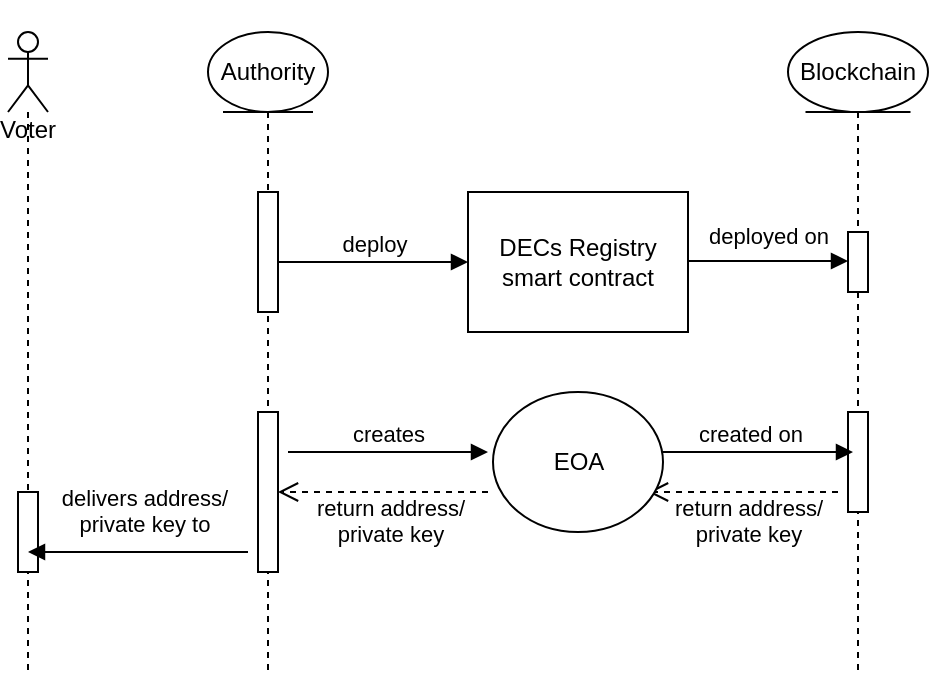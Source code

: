 <mxfile version="24.1.0" type="device" pages="5">
  <diagram name="Phase 0" id="e6x3qJgs_gENNkkKjcja">
    <mxGraphModel dx="1434" dy="840" grid="1" gridSize="10" guides="1" tooltips="1" connect="1" arrows="1" fold="1" page="1" pageScale="1" pageWidth="827" pageHeight="1169" math="0" shadow="0">
      <root>
        <mxCell id="0" />
        <mxCell id="1" parent="0" />
        <mxCell id="GH_fUAD2x4mokAtFUtih-8" value="&lt;div&gt;&lt;br&gt;&lt;/div&gt;&lt;div&gt;&lt;br&gt;&lt;/div&gt;&lt;div&gt;&lt;br&gt;&lt;/div&gt;&lt;div&gt;&lt;br&gt;&lt;/div&gt;&lt;div&gt;Voter&lt;/div&gt;" style="shape=umlLifeline;perimeter=lifelinePerimeter;whiteSpace=wrap;html=1;container=1;dropTarget=0;collapsible=0;recursiveResize=0;outlineConnect=0;portConstraint=eastwest;newEdgeStyle={&quot;curved&quot;:0,&quot;rounded&quot;:0};participant=umlActor;" parent="1" vertex="1">
          <mxGeometry x="100" y="40" width="20" height="320" as="geometry" />
        </mxCell>
        <mxCell id="GH_fUAD2x4mokAtFUtih-22" value="" style="html=1;points=[[0,0,0,0,5],[0,1,0,0,-5],[1,0,0,0,5],[1,1,0,0,-5]];perimeter=orthogonalPerimeter;outlineConnect=0;targetShapes=umlLifeline;portConstraint=eastwest;newEdgeStyle={&quot;curved&quot;:0,&quot;rounded&quot;:0};" parent="GH_fUAD2x4mokAtFUtih-8" vertex="1">
          <mxGeometry x="5" y="230" width="10" height="40" as="geometry" />
        </mxCell>
        <mxCell id="GH_fUAD2x4mokAtFUtih-9" value="Authority" style="shape=umlLifeline;perimeter=lifelinePerimeter;whiteSpace=wrap;html=1;container=1;dropTarget=0;collapsible=0;recursiveResize=0;outlineConnect=0;portConstraint=eastwest;newEdgeStyle={&quot;curved&quot;:0,&quot;rounded&quot;:0};participant=umlEntity;" parent="1" vertex="1">
          <mxGeometry x="200" y="40" width="60" height="320" as="geometry" />
        </mxCell>
        <mxCell id="GH_fUAD2x4mokAtFUtih-13" value="" style="html=1;points=[[0,0,0,0,5],[0,1,0,0,-5],[1,0,0,0,5],[1,1,0,0,-5]];perimeter=orthogonalPerimeter;outlineConnect=0;targetShapes=umlLifeline;portConstraint=eastwest;newEdgeStyle={&quot;curved&quot;:0,&quot;rounded&quot;:0};" parent="GH_fUAD2x4mokAtFUtih-9" vertex="1">
          <mxGeometry x="25" y="80" width="10" height="60" as="geometry" />
        </mxCell>
        <mxCell id="GH_fUAD2x4mokAtFUtih-19" value="" style="html=1;points=[[0,0,0,0,5],[0,1,0,0,-5],[1,0,0,0,5],[1,1,0,0,-5]];perimeter=orthogonalPerimeter;outlineConnect=0;targetShapes=umlLifeline;portConstraint=eastwest;newEdgeStyle={&quot;curved&quot;:0,&quot;rounded&quot;:0};" parent="GH_fUAD2x4mokAtFUtih-9" vertex="1">
          <mxGeometry x="25" y="190" width="10" height="80" as="geometry" />
        </mxCell>
        <mxCell id="GH_fUAD2x4mokAtFUtih-10" value="DECs Registry smart contract" style="html=1;whiteSpace=wrap;" parent="1" vertex="1">
          <mxGeometry x="330" y="120" width="110" height="70" as="geometry" />
        </mxCell>
        <mxCell id="GH_fUAD2x4mokAtFUtih-12" value="Blockchain" style="shape=umlLifeline;perimeter=lifelinePerimeter;whiteSpace=wrap;html=1;container=1;dropTarget=0;collapsible=0;recursiveResize=0;outlineConnect=0;portConstraint=eastwest;newEdgeStyle={&quot;curved&quot;:0,&quot;rounded&quot;:0};participant=umlEntity;" parent="1" vertex="1">
          <mxGeometry x="490" y="40" width="70" height="320" as="geometry" />
        </mxCell>
        <mxCell id="GH_fUAD2x4mokAtFUtih-17" value="" style="html=1;points=[[0,0,0,0,5],[0,1,0,0,-5],[1,0,0,0,5],[1,1,0,0,-5]];perimeter=orthogonalPerimeter;outlineConnect=0;targetShapes=umlLifeline;portConstraint=eastwest;newEdgeStyle={&quot;curved&quot;:0,&quot;rounded&quot;:0};" parent="GH_fUAD2x4mokAtFUtih-12" vertex="1">
          <mxGeometry x="30" y="100" width="10" height="30" as="geometry" />
        </mxCell>
        <mxCell id="A4dbit_KM2M5eviKp5nF-6" value="" style="html=1;points=[[0,0,0,0,5],[0,1,0,0,-5],[1,0,0,0,5],[1,1,0,0,-5]];perimeter=orthogonalPerimeter;outlineConnect=0;targetShapes=umlLifeline;portConstraint=eastwest;newEdgeStyle={&quot;curved&quot;:0,&quot;rounded&quot;:0};" parent="GH_fUAD2x4mokAtFUtih-12" vertex="1">
          <mxGeometry x="30" y="190" width="10" height="50" as="geometry" />
        </mxCell>
        <mxCell id="GH_fUAD2x4mokAtFUtih-14" value="deploy" style="html=1;verticalAlign=bottom;endArrow=block;curved=0;rounded=0;entryX=0;entryY=0.5;entryDx=0;entryDy=0;" parent="1" source="GH_fUAD2x4mokAtFUtih-13" target="GH_fUAD2x4mokAtFUtih-10" edge="1">
          <mxGeometry relative="1" as="geometry">
            <mxPoint x="240" y="160" as="sourcePoint" />
            <mxPoint x="320" y="135" as="targetPoint" />
          </mxGeometry>
        </mxCell>
        <mxCell id="GH_fUAD2x4mokAtFUtih-15" value="return address/&lt;div&gt;private key&lt;/div&gt;" style="html=1;verticalAlign=bottom;endArrow=open;dashed=1;endSize=8;curved=0;rounded=0;exitX=0;exitY=0.75;exitDx=0;exitDy=0;" parent="1" edge="1">
          <mxGeometry x="-0.053" y="30" relative="1" as="geometry">
            <mxPoint x="420" y="270" as="targetPoint" />
            <mxPoint x="515" y="270" as="sourcePoint" />
            <mxPoint as="offset" />
          </mxGeometry>
        </mxCell>
        <mxCell id="GH_fUAD2x4mokAtFUtih-18" value="deployed on" style="html=1;verticalAlign=bottom;endArrow=block;curved=0;rounded=0;" parent="1" edge="1">
          <mxGeometry y="5" width="80" relative="1" as="geometry">
            <mxPoint x="440" y="154.5" as="sourcePoint" />
            <mxPoint x="520" y="154.5" as="targetPoint" />
            <mxPoint y="1" as="offset" />
          </mxGeometry>
        </mxCell>
        <mxCell id="GH_fUAD2x4mokAtFUtih-21" value="delivers address/&lt;div&gt;private key to&lt;/div&gt;" style="html=1;verticalAlign=bottom;endArrow=block;curved=0;rounded=0;" parent="1" target="GH_fUAD2x4mokAtFUtih-8" edge="1">
          <mxGeometry x="-0.048" y="-5" width="80" relative="1" as="geometry">
            <mxPoint x="220" y="300" as="sourcePoint" />
            <mxPoint x="130" y="295" as="targetPoint" />
            <mxPoint as="offset" />
          </mxGeometry>
        </mxCell>
        <mxCell id="A4dbit_KM2M5eviKp5nF-5" value="creates" style="html=1;verticalAlign=bottom;endArrow=block;curved=0;rounded=0;" parent="1" edge="1">
          <mxGeometry width="80" relative="1" as="geometry">
            <mxPoint x="240" y="250" as="sourcePoint" />
            <mxPoint x="340" y="250" as="targetPoint" />
          </mxGeometry>
        </mxCell>
        <mxCell id="A4dbit_KM2M5eviKp5nF-7" value="EOA" style="ellipse;whiteSpace=wrap;html=1;" parent="1" vertex="1">
          <mxGeometry x="342.5" y="220" width="85" height="70" as="geometry" />
        </mxCell>
        <mxCell id="A4dbit_KM2M5eviKp5nF-8" value="created on" style="html=1;verticalAlign=bottom;endArrow=block;curved=0;rounded=0;entryX=0;entryY=0.5;entryDx=0;entryDy=0;" parent="1" edge="1">
          <mxGeometry x="-0.105" relative="1" as="geometry">
            <mxPoint x="427.5" y="250" as="sourcePoint" />
            <mxPoint x="522.5" y="250" as="targetPoint" />
            <mxPoint x="1" as="offset" />
          </mxGeometry>
        </mxCell>
        <mxCell id="1K_Xhqnlfc2-3vvI3pgU-3" value="return address/&lt;div&gt;private key&lt;/div&gt;" style="html=1;verticalAlign=bottom;endArrow=open;dashed=1;endSize=8;curved=0;rounded=0;" parent="1" edge="1">
          <mxGeometry x="-0.053" y="30" relative="1" as="geometry">
            <mxPoint x="235" y="270" as="targetPoint" />
            <mxPoint x="340" y="270" as="sourcePoint" />
            <mxPoint as="offset" />
          </mxGeometry>
        </mxCell>
      </root>
    </mxGraphModel>
  </diagram>
  <diagram id="NoQCu1OatdOnw4WOUw8r" name="Phase 1">
    <mxGraphModel dx="1434" dy="840" grid="1" gridSize="10" guides="1" tooltips="1" connect="1" arrows="1" fold="1" page="1" pageScale="1" pageWidth="827" pageHeight="1169" math="0" shadow="0">
      <root>
        <mxCell id="0" />
        <mxCell id="1" parent="0" />
        <mxCell id="sJNBBiAJUdEDfHuU6dVp-1" value="&lt;div&gt;&lt;br&gt;&lt;/div&gt;&lt;div&gt;&lt;br&gt;&lt;/div&gt;&lt;div&gt;&lt;br&gt;&lt;/div&gt;&lt;div&gt;&lt;br&gt;&lt;/div&gt;&lt;div&gt;Admin&lt;/div&gt;" style="shape=umlLifeline;perimeter=lifelinePerimeter;whiteSpace=wrap;html=1;container=1;dropTarget=0;collapsible=0;recursiveResize=0;outlineConnect=0;portConstraint=eastwest;newEdgeStyle={&quot;curved&quot;:0,&quot;rounded&quot;:0};participant=umlActor;" parent="1" vertex="1">
          <mxGeometry x="90" y="30" width="20" height="250" as="geometry" />
        </mxCell>
        <mxCell id="sJNBBiAJUdEDfHuU6dVp-2" value="" style="html=1;points=[[0,0,0,0,5],[0,1,0,0,-5],[1,0,0,0,5],[1,1,0,0,-5]];perimeter=orthogonalPerimeter;outlineConnect=0;targetShapes=umlLifeline;portConstraint=eastwest;newEdgeStyle={&quot;curved&quot;:0,&quot;rounded&quot;:0};" parent="sJNBBiAJUdEDfHuU6dVp-1" vertex="1">
          <mxGeometry x="5" y="90" width="10" height="40" as="geometry" />
        </mxCell>
        <mxCell id="Ed5OdIrdZyURWfjokyo--1" value="Server" style="shape=umlLifeline;perimeter=lifelinePerimeter;whiteSpace=wrap;html=1;container=1;dropTarget=0;collapsible=0;recursiveResize=0;outlineConnect=0;portConstraint=eastwest;newEdgeStyle={&quot;curved&quot;:0,&quot;rounded&quot;:0};participant=umlEntity;" parent="1" vertex="1">
          <mxGeometry x="200" y="40" width="60" height="240" as="geometry" />
        </mxCell>
        <mxCell id="Ed5OdIrdZyURWfjokyo--2" value="" style="html=1;points=[[0,0,0,0,5],[0,1,0,0,-5],[1,0,0,0,5],[1,1,0,0,-5]];perimeter=orthogonalPerimeter;outlineConnect=0;targetShapes=umlLifeline;portConstraint=eastwest;newEdgeStyle={&quot;curved&quot;:0,&quot;rounded&quot;:0};" parent="Ed5OdIrdZyURWfjokyo--1" vertex="1">
          <mxGeometry x="25" y="80" width="10" height="40" as="geometry" />
        </mxCell>
        <mxCell id="Ed5OdIrdZyURWfjokyo--4" value="Database" style="shape=umlLifeline;perimeter=lifelinePerimeter;whiteSpace=wrap;html=1;container=1;dropTarget=0;collapsible=0;recursiveResize=0;outlineConnect=0;portConstraint=eastwest;newEdgeStyle={&quot;curved&quot;:0,&quot;rounded&quot;:0};participant=umlEntity;" parent="1" vertex="1">
          <mxGeometry x="340" y="40" width="60" height="240" as="geometry" />
        </mxCell>
        <mxCell id="Ed5OdIrdZyURWfjokyo--5" value="" style="html=1;points=[[0,0,0,0,5],[0,1,0,0,-5],[1,0,0,0,5],[1,1,0,0,-5]];perimeter=orthogonalPerimeter;outlineConnect=0;targetShapes=umlLifeline;portConstraint=eastwest;newEdgeStyle={&quot;curved&quot;:0,&quot;rounded&quot;:0};" parent="Ed5OdIrdZyURWfjokyo--4" vertex="1">
          <mxGeometry x="25" y="80" width="10" height="40" as="geometry" />
        </mxCell>
        <mxCell id="Ed5OdIrdZyURWfjokyo--7" value="open election" style="html=1;verticalAlign=bottom;endArrow=block;curved=0;rounded=0;" parent="1" edge="1">
          <mxGeometry x="0.004" width="80" relative="1" as="geometry">
            <mxPoint x="110" y="130" as="sourcePoint" />
            <mxPoint x="220" y="130" as="targetPoint" />
            <mxPoint as="offset" />
          </mxGeometry>
        </mxCell>
        <mxCell id="Ed5OdIrdZyURWfjokyo--8" value="stores election data into" style="html=1;verticalAlign=bottom;endArrow=block;curved=0;rounded=0;" parent="1" edge="1">
          <mxGeometry x="0.004" width="80" relative="1" as="geometry">
            <mxPoint x="240" y="150" as="sourcePoint" />
            <mxPoint x="360" y="150" as="targetPoint" />
            <mxPoint as="offset" />
          </mxGeometry>
        </mxCell>
      </root>
    </mxGraphModel>
  </diagram>
  <diagram id="5Izc7KiPj4R-ELGBh33C" name="Phase 2">
    <mxGraphModel dx="1434" dy="840" grid="1" gridSize="10" guides="1" tooltips="1" connect="1" arrows="1" fold="1" page="1" pageScale="1" pageWidth="827" pageHeight="1169" math="0" shadow="0">
      <root>
        <mxCell id="0" />
        <mxCell id="1" parent="0" />
        <mxCell id="SRMCszFjY40dFI_bmKHa-3" value="&lt;div&gt;&lt;br&gt;&lt;/div&gt;&lt;div&gt;&lt;br&gt;&lt;/div&gt;&lt;div&gt;&lt;br&gt;&lt;/div&gt;&lt;div&gt;&lt;br&gt;&lt;/div&gt;&lt;div&gt;Admin&lt;/div&gt;" style="shape=umlLifeline;perimeter=lifelinePerimeter;whiteSpace=wrap;html=1;container=1;dropTarget=0;collapsible=0;recursiveResize=0;outlineConnect=0;portConstraint=eastwest;newEdgeStyle={&quot;curved&quot;:0,&quot;rounded&quot;:0};participant=umlActor;" parent="1" vertex="1">
          <mxGeometry x="180" y="40" width="20" height="150" as="geometry" />
        </mxCell>
        <mxCell id="SRMCszFjY40dFI_bmKHa-4" value="" style="html=1;points=[[0,0,0,0,5],[0,1,0,0,-5],[1,0,0,0,5],[1,1,0,0,-5]];perimeter=orthogonalPerimeter;outlineConnect=0;targetShapes=umlLifeline;portConstraint=eastwest;newEdgeStyle={&quot;curved&quot;:0,&quot;rounded&quot;:0};" parent="SRMCszFjY40dFI_bmKHa-3" vertex="1">
          <mxGeometry x="5" y="80" width="10" height="40" as="geometry" />
        </mxCell>
        <mxCell id="E6JM3r35OhGaWRilWUMJ-1" value="Server" style="shape=umlLifeline;perimeter=lifelinePerimeter;whiteSpace=wrap;html=1;container=1;dropTarget=0;collapsible=0;recursiveResize=0;outlineConnect=0;portConstraint=eastwest;newEdgeStyle={&quot;curved&quot;:0,&quot;rounded&quot;:0};participant=umlEntity;" parent="1" vertex="1">
          <mxGeometry x="300" y="40" width="60" height="160" as="geometry" />
        </mxCell>
        <mxCell id="E6JM3r35OhGaWRilWUMJ-2" value="" style="html=1;points=[[0,0,0,0,5],[0,1,0,0,-5],[1,0,0,0,5],[1,1,0,0,-5]];perimeter=orthogonalPerimeter;outlineConnect=0;targetShapes=umlLifeline;portConstraint=eastwest;newEdgeStyle={&quot;curved&quot;:0,&quot;rounded&quot;:0};" parent="E6JM3r35OhGaWRilWUMJ-1" vertex="1">
          <mxGeometry x="25" y="80" width="10" height="40" as="geometry" />
        </mxCell>
        <mxCell id="4NuapqKeyh0oyqO7SUHE-1" value="set voting&amp;nbsp;&lt;div&gt;time interval&lt;/div&gt;" style="html=1;verticalAlign=bottom;endArrow=block;curved=0;rounded=0;" parent="1" edge="1">
          <mxGeometry width="80" relative="1" as="geometry">
            <mxPoint x="200" y="130" as="sourcePoint" />
            <mxPoint x="320" y="130" as="targetPoint" />
            <mxPoint as="offset" />
          </mxGeometry>
        </mxCell>
        <mxCell id="4NuapqKeyh0oyqO7SUHE-2" value="generates" style="html=1;verticalAlign=bottom;endArrow=block;curved=0;rounded=0;" parent="1" edge="1">
          <mxGeometry x="0.004" width="80" relative="1" as="geometry">
            <mxPoint x="340" y="150" as="sourcePoint" />
            <mxPoint x="440" y="150" as="targetPoint" />
            <mxPoint as="offset" />
          </mxGeometry>
        </mxCell>
        <mxCell id="GkN66eoURgE8FjJkwGX_-1" value="Blockchain" style="shape=umlLifeline;perimeter=lifelinePerimeter;whiteSpace=wrap;html=1;container=1;dropTarget=0;collapsible=0;recursiveResize=0;outlineConnect=0;portConstraint=eastwest;newEdgeStyle={&quot;curved&quot;:0,&quot;rounded&quot;:0};participant=umlEntity;" parent="1" vertex="1">
          <mxGeometry x="650" y="40" width="70" height="160" as="geometry" />
        </mxCell>
        <mxCell id="GkN66eoURgE8FjJkwGX_-2" value="" style="html=1;points=[[0,0,0,0,5],[0,1,0,0,-5],[1,0,0,0,5],[1,1,0,0,-5]];perimeter=orthogonalPerimeter;outlineConnect=0;targetShapes=umlLifeline;portConstraint=eastwest;newEdgeStyle={&quot;curved&quot;:0,&quot;rounded&quot;:0};" parent="GkN66eoURgE8FjJkwGX_-1" vertex="1">
          <mxGeometry x="30" y="100" width="10" height="30" as="geometry" />
        </mxCell>
        <mxCell id="EPsPika1HyHbAPFCgb5I-1" value="deployed on" style="html=1;verticalAlign=bottom;endArrow=block;curved=0;rounded=0;" parent="1" edge="1">
          <mxGeometry y="5" width="80" relative="1" as="geometry">
            <mxPoint x="540" y="160" as="sourcePoint" />
            <mxPoint x="680" y="160" as="targetPoint" />
            <mxPoint y="1" as="offset" />
          </mxGeometry>
        </mxCell>
        <mxCell id="EPsPika1HyHbAPFCgb5I-8" value="Election&lt;div&gt;smart contract&lt;/div&gt;" style="shape=umlLifeline;perimeter=lifelinePerimeter;whiteSpace=wrap;html=1;container=1;dropTarget=0;collapsible=0;recursiveResize=0;outlineConnect=0;portConstraint=eastwest;newEdgeStyle={&quot;curved&quot;:0,&quot;rounded&quot;:0};" parent="1" vertex="1">
          <mxGeometry x="440" y="130" width="100" height="70" as="geometry" />
        </mxCell>
      </root>
    </mxGraphModel>
  </diagram>
  <diagram id="zZosiVp-YWBaovB7Imp7" name="Phase 3">
    <mxGraphModel dx="1434" dy="840" grid="1" gridSize="10" guides="1" tooltips="1" connect="1" arrows="1" fold="1" page="1" pageScale="1" pageWidth="827" pageHeight="1169" math="0" shadow="0">
      <root>
        <mxCell id="0" />
        <mxCell id="1" parent="0" />
        <mxCell id="goNH8HezGaLeeawMrHnU-1" value="&lt;div&gt;&lt;br&gt;&lt;/div&gt;&lt;div&gt;&lt;br&gt;&lt;/div&gt;&lt;div&gt;&lt;br&gt;&lt;/div&gt;&lt;div&gt;&lt;br&gt;&lt;/div&gt;&lt;div&gt;Voter&lt;/div&gt;" style="shape=umlLifeline;perimeter=lifelinePerimeter;whiteSpace=wrap;html=1;container=1;dropTarget=0;collapsible=0;recursiveResize=0;outlineConnect=0;portConstraint=eastwest;newEdgeStyle={&quot;curved&quot;:0,&quot;rounded&quot;:0};participant=umlActor;" parent="1" vertex="1">
          <mxGeometry x="70" y="30" width="20" height="450" as="geometry" />
        </mxCell>
        <mxCell id="KXTl5VzKhg5Rg3UinKFv-2" value="" style="html=1;points=[[0,0,0,0,5],[0,1,0,0,-5],[1,0,0,0,5],[1,1,0,0,-5]];perimeter=orthogonalPerimeter;outlineConnect=0;targetShapes=umlLifeline;portConstraint=eastwest;newEdgeStyle={&quot;curved&quot;:0,&quot;rounded&quot;:0};" parent="goNH8HezGaLeeawMrHnU-1" vertex="1">
          <mxGeometry x="5" y="200" width="10" height="40" as="geometry" />
        </mxCell>
        <mxCell id="-KSzl5zU-ie-uo98tyW4-1" value="" style="html=1;points=[[0,0,0,0,5],[0,1,0,0,-5],[1,0,0,0,5],[1,1,0,0,-5]];perimeter=orthogonalPerimeter;outlineConnect=0;targetShapes=umlLifeline;portConstraint=eastwest;newEdgeStyle={&quot;curved&quot;:0,&quot;rounded&quot;:0};" parent="goNH8HezGaLeeawMrHnU-1" vertex="1">
          <mxGeometry x="5" y="310" width="10" height="40" as="geometry" />
        </mxCell>
        <mxCell id="-KSzl5zU-ie-uo98tyW4-2" value="generates&lt;div&gt;vote proof&lt;/div&gt;&lt;div&gt;&lt;br&gt;&lt;/div&gt;" style="html=1;align=left;spacingLeft=2;endArrow=block;rounded=0;edgeStyle=orthogonalEdgeStyle;curved=0;rounded=0;" parent="goNH8HezGaLeeawMrHnU-1" target="-KSzl5zU-ie-uo98tyW4-1" edge="1">
          <mxGeometry relative="1" as="geometry">
            <mxPoint x="10" y="290" as="sourcePoint" />
            <Array as="points">
              <mxPoint x="40" y="320" />
            </Array>
          </mxGeometry>
        </mxCell>
        <mxCell id="vIXZ-QmELPGEnmu2ifY2-1" value="Server" style="shape=umlLifeline;perimeter=lifelinePerimeter;whiteSpace=wrap;html=1;container=1;dropTarget=0;collapsible=0;recursiveResize=0;outlineConnect=0;portConstraint=eastwest;newEdgeStyle={&quot;curved&quot;:0,&quot;rounded&quot;:0};participant=umlEntity;" parent="1" vertex="1">
          <mxGeometry x="260" y="40" width="60" height="440" as="geometry" />
        </mxCell>
        <mxCell id="vIXZ-QmELPGEnmu2ifY2-2" value="" style="html=1;points=[[0,0,0,0,5],[0,1,0,0,-5],[1,0,0,0,5],[1,1,0,0,-5]];perimeter=orthogonalPerimeter;outlineConnect=0;targetShapes=umlLifeline;portConstraint=eastwest;newEdgeStyle={&quot;curved&quot;:0,&quot;rounded&quot;:0};" parent="vIXZ-QmELPGEnmu2ifY2-1" vertex="1">
          <mxGeometry x="25" y="100" width="10" height="30" as="geometry" />
        </mxCell>
        <mxCell id="QeTYcE9kpcanLecNayw2-1" value="" style="html=1;points=[[0,0,0,0,5],[0,1,0,0,-5],[1,0,0,0,5],[1,1,0,0,-5]];perimeter=orthogonalPerimeter;outlineConnect=0;targetShapes=umlLifeline;portConstraint=eastwest;newEdgeStyle={&quot;curved&quot;:0,&quot;rounded&quot;:0};" parent="vIXZ-QmELPGEnmu2ifY2-1" vertex="1">
          <mxGeometry x="25" y="190" width="10" height="40" as="geometry" />
        </mxCell>
        <mxCell id="SCK28qWo-oikkdYFphkH-1" value="&lt;div&gt;Election smart contract&lt;/div&gt;" style="shape=umlLifeline;perimeter=lifelinePerimeter;whiteSpace=wrap;html=1;container=1;dropTarget=0;collapsible=0;recursiveResize=0;outlineConnect=0;portConstraint=eastwest;newEdgeStyle={&quot;curved&quot;:0,&quot;rounded&quot;:0};" parent="1" vertex="1">
          <mxGeometry x="364" y="60" width="100" height="420" as="geometry" />
        </mxCell>
        <mxCell id="SCK28qWo-oikkdYFphkH-2" value="" style="html=1;points=[[0,0,0,0,5],[0,1,0,0,-5],[1,0,0,0,5],[1,1,0,0,-5]];perimeter=orthogonalPerimeter;outlineConnect=0;targetShapes=umlLifeline;portConstraint=eastwest;newEdgeStyle={&quot;curved&quot;:0,&quot;rounded&quot;:0};" parent="SCK28qWo-oikkdYFphkH-1" vertex="1">
          <mxGeometry x="45" y="80" width="10" height="30" as="geometry" />
        </mxCell>
        <mxCell id="-KSzl5zU-ie-uo98tyW4-4" value="" style="html=1;points=[[0,0,0,0,5],[0,1,0,0,-5],[1,0,0,0,5],[1,1,0,0,-5]];perimeter=orthogonalPerimeter;outlineConnect=0;targetShapes=umlLifeline;portConstraint=eastwest;newEdgeStyle={&quot;curved&quot;:0,&quot;rounded&quot;:0};" parent="SCK28qWo-oikkdYFphkH-1" vertex="1">
          <mxGeometry x="45" y="300" width="10" height="110" as="geometry" />
        </mxCell>
        <mxCell id="SCK28qWo-oikkdYFphkH-5" value="starts election to" style="html=1;verticalAlign=bottom;endArrow=block;curved=0;rounded=0;" parent="1" edge="1">
          <mxGeometry width="80" relative="1" as="geometry">
            <mxPoint x="300" y="150.5" as="sourcePoint" />
            <mxPoint x="405" y="150" as="targetPoint" />
            <mxPoint as="offset" />
          </mxGeometry>
        </mxCell>
        <mxCell id="EeQPAeaCX3lDzV_ncccR-1" value="Blockchain" style="shape=umlLifeline;perimeter=lifelinePerimeter;whiteSpace=wrap;html=1;container=1;dropTarget=0;collapsible=0;recursiveResize=0;outlineConnect=0;portConstraint=eastwest;newEdgeStyle={&quot;curved&quot;:0,&quot;rounded&quot;:0};participant=umlEntity;" parent="1" vertex="1">
          <mxGeometry x="560" y="35" width="70" height="445" as="geometry" />
        </mxCell>
        <mxCell id="EeQPAeaCX3lDzV_ncccR-2" value="" style="html=1;points=[[0,0,0,0,5],[0,1,0,0,-5],[1,0,0,0,5],[1,1,0,0,-5]];perimeter=orthogonalPerimeter;outlineConnect=0;targetShapes=umlLifeline;portConstraint=eastwest;newEdgeStyle={&quot;curved&quot;:0,&quot;rounded&quot;:0};" parent="EeQPAeaCX3lDzV_ncccR-1" vertex="1">
          <mxGeometry x="30" y="110" width="10" height="20" as="geometry" />
        </mxCell>
        <mxCell id="J-Lt1dyoUkcIlV_IkDSS-1" value="transation registered to" style="html=1;verticalAlign=bottom;endArrow=block;curved=0;rounded=0;" parent="1" target="EeQPAeaCX3lDzV_ncccR-1" edge="1">
          <mxGeometry y="5" width="80" relative="1" as="geometry">
            <mxPoint x="420" y="160" as="sourcePoint" />
            <mxPoint x="530" y="160" as="targetPoint" />
            <mxPoint y="1" as="offset" />
          </mxGeometry>
        </mxCell>
        <mxCell id="KXTl5VzKhg5Rg3UinKFv-1" value="logins to" style="html=1;verticalAlign=bottom;endArrow=block;curved=0;rounded=0;" parent="1" edge="1">
          <mxGeometry x="0.004" width="80" relative="1" as="geometry">
            <mxPoint x="90" y="240" as="sourcePoint" />
            <mxPoint x="280" y="240" as="targetPoint" />
            <mxPoint as="offset" />
          </mxGeometry>
        </mxCell>
        <mxCell id="ayi-7XHrrRmY-YRN1_V2-1" value="authenticate" style="html=1;verticalAlign=bottom;endArrow=open;dashed=1;endSize=8;curved=0;rounded=0;" parent="1" edge="1">
          <mxGeometry relative="1" as="geometry">
            <mxPoint x="280" y="260" as="sourcePoint" />
            <mxPoint x="90" y="260" as="targetPoint" />
          </mxGeometry>
        </mxCell>
        <mxCell id="-KSzl5zU-ie-uo98tyW4-3" value="sends vote proof to" style="html=1;verticalAlign=bottom;endArrow=block;curved=0;rounded=0;" parent="1" edge="1">
          <mxGeometry width="80" relative="1" as="geometry">
            <mxPoint x="85" y="370.5" as="sourcePoint" />
            <mxPoint x="400" y="371" as="targetPoint" />
            <mxPoint as="offset" />
          </mxGeometry>
        </mxCell>
        <mxCell id="-mMRWppJ31nERJJqVhb_-1" value="DECs Registry&amp;nbsp;&lt;div&gt;&lt;span style=&quot;background-color: initial;&quot;&gt;&amp;nbsp;smart contract&lt;/span&gt;&lt;/div&gt;" style="shape=umlLifeline;perimeter=lifelinePerimeter;whiteSpace=wrap;html=1;container=1;dropTarget=0;collapsible=0;recursiveResize=0;outlineConnect=0;portConstraint=eastwest;newEdgeStyle={&quot;curved&quot;:0,&quot;rounded&quot;:0};size=40;" parent="1" vertex="1">
          <mxGeometry x="460" y="220" width="120" height="260" as="geometry" />
        </mxCell>
        <mxCell id="-mMRWppJ31nERJJqVhb_-2" value="" style="html=1;points=[[0,0,0,0,5],[0,1,0,0,-5],[1,0,0,0,5],[1,1,0,0,-5]];perimeter=orthogonalPerimeter;outlineConnect=0;targetShapes=umlLifeline;portConstraint=eastwest;newEdgeStyle={&quot;curved&quot;:0,&quot;rounded&quot;:0};" parent="-mMRWppJ31nERJJqVhb_-1" vertex="1">
          <mxGeometry x="55" y="140" width="10" height="110" as="geometry" />
        </mxCell>
        <mxCell id="-mMRWppJ31nERJJqVhb_-3" value="cheks vote rights&amp;nbsp;&lt;div&gt;and stamps&lt;/div&gt;" style="html=1;verticalAlign=bottom;endArrow=block;curved=0;rounded=0;" parent="1" edge="1">
          <mxGeometry width="80" relative="1" as="geometry">
            <mxPoint x="420" y="390" as="sourcePoint" />
            <mxPoint x="511" y="391" as="targetPoint" />
            <mxPoint as="offset" />
          </mxGeometry>
        </mxCell>
        <mxCell id="wuiF6nLG4lqq16JdQb5I-2" value="registers&lt;div&gt;the vote to&lt;/div&gt;" style="html=1;verticalAlign=bottom;endArrow=block;curved=0;rounded=0;" parent="1" edge="1">
          <mxGeometry width="80" relative="1" as="geometry">
            <mxPoint x="420" y="420" as="sourcePoint" />
            <mxPoint x="511" y="421" as="targetPoint" />
            <mxPoint as="offset" />
          </mxGeometry>
        </mxCell>
        <mxCell id="wuiF6nLG4lqq16JdQb5I-3" value="registers new&lt;div&gt;stamp to&lt;/div&gt;" style="html=1;verticalAlign=bottom;endArrow=block;curved=0;rounded=0;" parent="1" edge="1">
          <mxGeometry x="-0.114" y="-30" width="80" relative="1" as="geometry">
            <mxPoint x="420" y="450" as="sourcePoint" />
            <mxPoint x="511" y="451" as="targetPoint" />
            <mxPoint as="offset" />
          </mxGeometry>
        </mxCell>
        <mxCell id="wuiF6nLG4lqq16JdQb5I-4" value="transation&lt;div&gt;registered to&lt;/div&gt;" style="html=1;verticalAlign=bottom;endArrow=block;curved=0;rounded=0;" parent="1" edge="1">
          <mxGeometry y="5" width="80" relative="1" as="geometry">
            <mxPoint x="530" y="460" as="sourcePoint" />
            <mxPoint x="590" y="460" as="targetPoint" />
            <mxPoint y="1" as="offset" />
          </mxGeometry>
        </mxCell>
      </root>
    </mxGraphModel>
  </diagram>
  <diagram id="pJ4clekm_7dWocKI8Cz8" name="Phase 4">
    <mxGraphModel dx="1434" dy="840" grid="1" gridSize="10" guides="1" tooltips="1" connect="1" arrows="1" fold="1" page="1" pageScale="1" pageWidth="827" pageHeight="1169" math="0" shadow="0">
      <root>
        <mxCell id="0" />
        <mxCell id="1" parent="0" />
        <mxCell id="Y5Ubu_VTPjcvWwLFPu3r-1" value="&lt;div&gt;&lt;br&gt;&lt;/div&gt;&lt;div&gt;&lt;br&gt;&lt;/div&gt;&lt;div&gt;&lt;br&gt;&lt;/div&gt;&lt;div&gt;&lt;br&gt;&lt;/div&gt;&lt;div&gt;&lt;br&gt;&lt;/div&gt;&lt;div&gt;&lt;br&gt;&lt;/div&gt;&lt;div&gt;&lt;br&gt;&lt;/div&gt;&lt;div&gt;Voter or Anonymous user&lt;/div&gt;&lt;div&gt;&lt;br&gt;&lt;/div&gt;" style="shape=umlLifeline;perimeter=lifelinePerimeter;whiteSpace=wrap;html=1;container=1;dropTarget=0;collapsible=0;recursiveResize=0;outlineConnect=0;portConstraint=eastwest;newEdgeStyle={&quot;curved&quot;:0,&quot;rounded&quot;:0};participant=umlActor;" parent="1" vertex="1">
          <mxGeometry x="70" y="80" width="20" height="440" as="geometry" />
        </mxCell>
        <mxCell id="Y5Ubu_VTPjcvWwLFPu3r-3" value="" style="html=1;points=[[0,0,0,0,5],[0,1,0,0,-5],[1,0,0,0,5],[1,1,0,0,-5]];perimeter=orthogonalPerimeter;outlineConnect=0;targetShapes=umlLifeline;portConstraint=eastwest;newEdgeStyle={&quot;curved&quot;:0,&quot;rounded&quot;:0};" parent="Y5Ubu_VTPjcvWwLFPu3r-1" vertex="1">
          <mxGeometry x="5" y="380" width="10" height="40" as="geometry" />
        </mxCell>
        <mxCell id="kFnwkiBMTnAqgOiinCRA-1" value="Server" style="shape=umlLifeline;perimeter=lifelinePerimeter;whiteSpace=wrap;html=1;container=1;dropTarget=0;collapsible=0;recursiveResize=0;outlineConnect=0;portConstraint=eastwest;newEdgeStyle={&quot;curved&quot;:0,&quot;rounded&quot;:0};participant=umlEntity;" parent="1" vertex="1">
          <mxGeometry x="220" y="80" width="60" height="440" as="geometry" />
        </mxCell>
        <mxCell id="kFnwkiBMTnAqgOiinCRA-2" value="" style="html=1;points=[[0,0,0,0,5],[0,1,0,0,-5],[1,0,0,0,5],[1,1,0,0,-5]];perimeter=orthogonalPerimeter;outlineConnect=0;targetShapes=umlLifeline;portConstraint=eastwest;newEdgeStyle={&quot;curved&quot;:0,&quot;rounded&quot;:0};" parent="kFnwkiBMTnAqgOiinCRA-1" vertex="1">
          <mxGeometry x="25" y="80" width="10" height="60" as="geometry" />
        </mxCell>
        <mxCell id="zZmEqdo_Sk208NkG61pX-4" value="" style="html=1;points=[[0,0,0,0,5],[0,1,0,0,-5],[1,0,0,0,5],[1,1,0,0,-5]];perimeter=orthogonalPerimeter;outlineConnect=0;targetShapes=umlLifeline;portConstraint=eastwest;newEdgeStyle={&quot;curved&quot;:0,&quot;rounded&quot;:0};" parent="kFnwkiBMTnAqgOiinCRA-1" vertex="1">
          <mxGeometry x="25" y="210" width="10" height="40" as="geometry" />
        </mxCell>
        <mxCell id="zZmEqdo_Sk208NkG61pX-5" value="generates the&lt;div&gt;results proof&lt;/div&gt;" style="html=1;align=left;spacingLeft=2;endArrow=block;rounded=0;edgeStyle=orthogonalEdgeStyle;curved=0;rounded=0;" parent="kFnwkiBMTnAqgOiinCRA-1" target="zZmEqdo_Sk208NkG61pX-4" edge="1">
          <mxGeometry x="0.012" relative="1" as="geometry">
            <mxPoint x="30" y="190" as="sourcePoint" />
            <Array as="points">
              <mxPoint x="60" y="220" />
            </Array>
            <mxPoint as="offset" />
          </mxGeometry>
        </mxCell>
        <mxCell id="zZmEqdo_Sk208NkG61pX-7" value="" style="html=1;points=[[0,0,0,0,5],[0,1,0,0,-5],[1,0,0,0,5],[1,1,0,0,-5]];perimeter=orthogonalPerimeter;outlineConnect=0;targetShapes=umlLifeline;portConstraint=eastwest;newEdgeStyle={&quot;curved&quot;:0,&quot;rounded&quot;:0};" parent="kFnwkiBMTnAqgOiinCRA-1" vertex="1">
          <mxGeometry x="25" y="300" width="10" height="40" as="geometry" />
        </mxCell>
        <mxCell id="zZmEqdo_Sk208NkG61pX-8" value="publish the&amp;nbsp;&lt;div&gt;results&lt;/div&gt;" style="html=1;align=left;spacingLeft=2;endArrow=block;rounded=0;edgeStyle=orthogonalEdgeStyle;curved=0;rounded=0;" parent="kFnwkiBMTnAqgOiinCRA-1" target="zZmEqdo_Sk208NkG61pX-7" edge="1">
          <mxGeometry relative="1" as="geometry">
            <mxPoint x="30" y="280" as="sourcePoint" />
            <Array as="points">
              <mxPoint x="60" y="310" />
            </Array>
          </mxGeometry>
        </mxCell>
        <mxCell id="Av9t00hnuO8amsBunAJ5-1" value="&lt;div&gt;Election&lt;/div&gt;&lt;div&gt;&amp;nbsp;smart contract&lt;/div&gt;" style="shape=umlLifeline;perimeter=lifelinePerimeter;whiteSpace=wrap;html=1;container=1;dropTarget=0;collapsible=0;recursiveResize=0;outlineConnect=0;portConstraint=eastwest;newEdgeStyle={&quot;curved&quot;:0,&quot;rounded&quot;:0};" parent="1" vertex="1">
          <mxGeometry x="350" y="80" width="100" height="440" as="geometry" />
        </mxCell>
        <mxCell id="Av9t00hnuO8amsBunAJ5-2" value="" style="html=1;points=[[0,0,0,0,5],[0,1,0,0,-5],[1,0,0,0,5],[1,1,0,0,-5]];perimeter=orthogonalPerimeter;outlineConnect=0;targetShapes=umlLifeline;portConstraint=eastwest;newEdgeStyle={&quot;curved&quot;:0,&quot;rounded&quot;:0};" parent="Av9t00hnuO8amsBunAJ5-1" vertex="1">
          <mxGeometry x="45" y="80" width="10" height="60" as="geometry" />
        </mxCell>
        <mxCell id="Av9t00hnuO8amsBunAJ5-3" value="" style="html=1;points=[[0,0,0,0,5],[0,1,0,0,-5],[1,0,0,0,5],[1,1,0,0,-5]];perimeter=orthogonalPerimeter;outlineConnect=0;targetShapes=umlLifeline;portConstraint=eastwest;newEdgeStyle={&quot;curved&quot;:0,&quot;rounded&quot;:0};" parent="Av9t00hnuO8amsBunAJ5-1" vertex="1">
          <mxGeometry x="45" y="210" width="10" height="210" as="geometry" />
        </mxCell>
        <mxCell id="vfu9oN9dWEddv3MbMRvS-1" value="closes the votes" style="html=1;verticalAlign=bottom;endArrow=block;curved=0;rounded=0;" parent="1" edge="1">
          <mxGeometry width="80" relative="1" as="geometry">
            <mxPoint x="260" y="170.5" as="sourcePoint" />
            <mxPoint x="390" y="171" as="targetPoint" />
            <mxPoint as="offset" />
          </mxGeometry>
        </mxCell>
        <mxCell id="vfu9oN9dWEddv3MbMRvS-3" value="sends the ballots" style="html=1;verticalAlign=bottom;endArrow=open;dashed=1;endSize=8;curved=0;rounded=0;" parent="1" edge="1">
          <mxGeometry relative="1" as="geometry">
            <mxPoint x="390" y="210" as="sourcePoint" />
            <mxPoint x="260" y="210" as="targetPoint" />
          </mxGeometry>
        </mxCell>
        <mxCell id="zZmEqdo_Sk208NkG61pX-6" value="sends the results to" style="html=1;verticalAlign=bottom;endArrow=block;curved=0;rounded=0;" parent="1" edge="1">
          <mxGeometry width="80" relative="1" as="geometry">
            <mxPoint x="260" y="320" as="sourcePoint" />
            <mxPoint x="390" y="320.5" as="targetPoint" />
            <mxPoint as="offset" />
          </mxGeometry>
        </mxCell>
        <mxCell id="zZmEqdo_Sk208NkG61pX-9" value="checks the results" style="html=1;verticalAlign=bottom;endArrow=block;curved=0;rounded=0;" parent="1" edge="1">
          <mxGeometry width="80" relative="1" as="geometry">
            <mxPoint x="90" y="480" as="sourcePoint" />
            <mxPoint x="390" y="480" as="targetPoint" />
            <mxPoint as="offset" />
          </mxGeometry>
        </mxCell>
      </root>
    </mxGraphModel>
  </diagram>
</mxfile>
